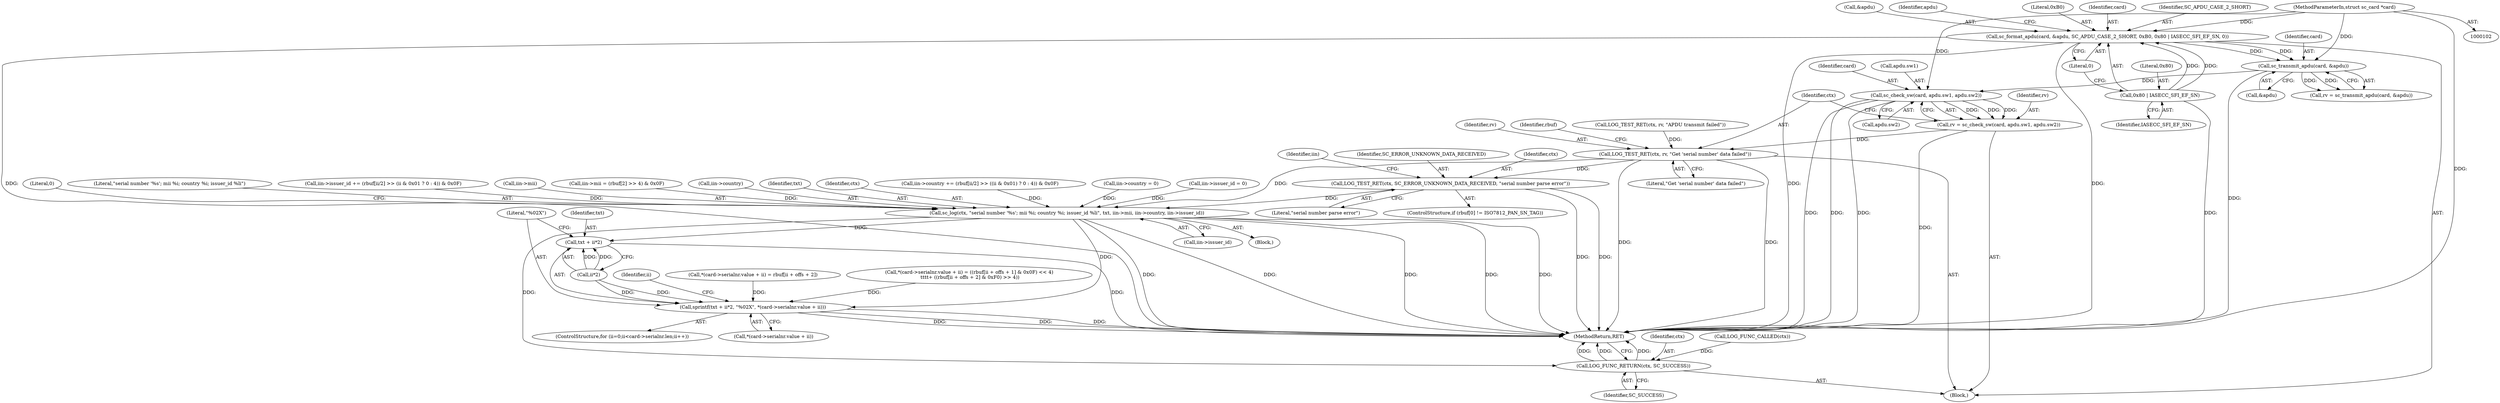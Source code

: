 digraph "0_OpenSC_8fe377e93b4b56060e5bbfb6f3142ceaeca744fa_10@pointer" {
"1000184" [label="(Call,sc_check_sw(card, apdu.sw1, apdu.sw2))"];
"1000174" [label="(Call,sc_transmit_apdu(card, &apdu))"];
"1000145" [label="(Call,sc_format_apdu(card, &apdu, SC_APDU_CASE_2_SHORT, 0xB0, 0x80 | IASECC_SFI_EF_SN, 0))"];
"1000103" [label="(MethodParameterIn,struct sc_card *card)"];
"1000151" [label="(Call,0x80 | IASECC_SFI_EF_SN)"];
"1000182" [label="(Call,rv = sc_check_sw(card, apdu.sw1, apdu.sw2))"];
"1000192" [label="(Call,LOG_TEST_RET(ctx, rv, \"Get 'serial number' data failed\"))"];
"1000202" [label="(Call,LOG_TEST_RET(ctx, SC_ERROR_UNKNOWN_DATA_RECEIVED, \"serial number parse error\"))"];
"1000435" [label="(Call,sc_log(ctx, \"serial number '%s'; mii %i; country %i; issuer_id %li\", txt, iin->mii, iin->country, iin->issuer_id))"];
"1000420" [label="(Call,sprintf(txt + ii*2, \"%02X\", *(card->serialnr.value + ii)))"];
"1000421" [label="(Call,txt + ii*2)"];
"1000461" [label="(Call,LOG_FUNC_RETURN(ctx, SC_SUCCESS))"];
"1000185" [label="(Identifier,card)"];
"1000423" [label="(Call,ii*2)"];
"1000217" [label="(Call,iin->country = 0)"];
"1000157" [label="(Identifier,apdu)"];
"1000150" [label="(Literal,0xB0)"];
"1000103" [label="(MethodParameterIn,struct sc_card *card)"];
"1000461" [label="(Call,LOG_FUNC_RETURN(ctx, SC_SUCCESS))"];
"1000146" [label="(Identifier,card)"];
"1000422" [label="(Identifier,txt)"];
"1000255" [label="(Call,iin->issuer_id = 0)"];
"1000175" [label="(Identifier,card)"];
"1000448" [label="(Literal,0)"];
"1000176" [label="(Call,&apdu)"];
"1000194" [label="(Identifier,rv)"];
"1000199" [label="(Identifier,rbuf)"];
"1000204" [label="(Identifier,SC_ERROR_UNKNOWN_DATA_RECEIVED)"];
"1000189" [label="(Call,apdu.sw2)"];
"1000435" [label="(Call,sc_log(ctx, \"serial number '%s'; mii %i; country %i; issuer_id %li\", txt, iin->mii, iin->country, iin->issuer_id))"];
"1000203" [label="(Identifier,ctx)"];
"1000192" [label="(Call,LOG_TEST_RET(ctx, rv, \"Get 'serial number' data failed\"))"];
"1000437" [label="(Literal,\"serial number '%s'; mii %i; country %i; issuer_id %li\")"];
"1000275" [label="(Call,iin->issuer_id += (rbuf[ii/2] >> (ii & 0x01 ? 0 : 4)) & 0x0F)"];
"1000445" [label="(Call,iin->issuer_id)"];
"1000154" [label="(Literal,0)"];
"1000407" [label="(ControlStructure,for (ii=0;ii<card->serialnr.len;ii++))"];
"1000464" [label="(MethodReturn,RET)"];
"1000205" [label="(Literal,\"serial number parse error\")"];
"1000196" [label="(ControlStructure,if (rbuf[0] != ISO7812_PAN_SN_TAG))"];
"1000439" [label="(Call,iin->mii)"];
"1000206" [label="(Call,iin->mii = (rbuf[2] >> 4) & 0x0F)"];
"1000174" [label="(Call,sc_transmit_apdu(card, &apdu))"];
"1000149" [label="(Identifier,SC_APDU_CASE_2_SHORT)"];
"1000419" [label="(Identifier,ii)"];
"1000426" [label="(Literal,\"%02X\")"];
"1000427" [label="(Call,*(card->serialnr.value + ii))"];
"1000184" [label="(Call,sc_check_sw(card, apdu.sw1, apdu.sw2))"];
"1000381" [label="(Call,*(card->serialnr.value + ii) = rbuf[ii + offs + 2])"];
"1000178" [label="(Call,LOG_TEST_RET(ctx, rv, \"APDU transmit failed\"))"];
"1000182" [label="(Call,rv = sc_check_sw(card, apdu.sw1, apdu.sw2))"];
"1000172" [label="(Call,rv = sc_transmit_apdu(card, &apdu))"];
"1000195" [label="(Literal,\"Get 'serial number' data failed\")"];
"1000462" [label="(Identifier,ctx)"];
"1000186" [label="(Call,apdu.sw1)"];
"1000208" [label="(Identifier,iin)"];
"1000327" [label="(Call,*(card->serialnr.value + ii) = ((rbuf[ii + offs + 1] & 0x0F) << 4)\n \t\t\t\t+ ((rbuf[ii + offs + 2] & 0xF0) >> 4))"];
"1000153" [label="(Identifier,IASECC_SFI_EF_SN)"];
"1000147" [label="(Call,&apdu)"];
"1000151" [label="(Call,0x80 | IASECC_SFI_EF_SN)"];
"1000145" [label="(Call,sc_format_apdu(card, &apdu, SC_APDU_CASE_2_SHORT, 0xB0, 0x80 | IASECC_SFI_EF_SN, 0))"];
"1000442" [label="(Call,iin->country)"];
"1000183" [label="(Identifier,rv)"];
"1000463" [label="(Identifier,SC_SUCCESS)"];
"1000105" [label="(Block,)"];
"1000193" [label="(Identifier,ctx)"];
"1000438" [label="(Identifier,txt)"];
"1000152" [label="(Literal,0x80)"];
"1000126" [label="(Call,LOG_FUNC_CALLED(ctx))"];
"1000436" [label="(Identifier,ctx)"];
"1000237" [label="(Call,iin->country += (rbuf[ii/2] >> ((ii & 0x01) ? 0 : 4)) & 0x0F)"];
"1000421" [label="(Call,txt + ii*2)"];
"1000420" [label="(Call,sprintf(txt + ii*2, \"%02X\", *(card->serialnr.value + ii)))"];
"1000202" [label="(Call,LOG_TEST_RET(ctx, SC_ERROR_UNKNOWN_DATA_RECEIVED, \"serial number parse error\"))"];
"1000405" [label="(Block,)"];
"1000184" -> "1000182"  [label="AST: "];
"1000184" -> "1000189"  [label="CFG: "];
"1000185" -> "1000184"  [label="AST: "];
"1000186" -> "1000184"  [label="AST: "];
"1000189" -> "1000184"  [label="AST: "];
"1000182" -> "1000184"  [label="CFG: "];
"1000184" -> "1000464"  [label="DDG: "];
"1000184" -> "1000464"  [label="DDG: "];
"1000184" -> "1000464"  [label="DDG: "];
"1000184" -> "1000182"  [label="DDG: "];
"1000184" -> "1000182"  [label="DDG: "];
"1000184" -> "1000182"  [label="DDG: "];
"1000174" -> "1000184"  [label="DDG: "];
"1000103" -> "1000184"  [label="DDG: "];
"1000174" -> "1000172"  [label="AST: "];
"1000174" -> "1000176"  [label="CFG: "];
"1000175" -> "1000174"  [label="AST: "];
"1000176" -> "1000174"  [label="AST: "];
"1000172" -> "1000174"  [label="CFG: "];
"1000174" -> "1000464"  [label="DDG: "];
"1000174" -> "1000172"  [label="DDG: "];
"1000174" -> "1000172"  [label="DDG: "];
"1000145" -> "1000174"  [label="DDG: "];
"1000145" -> "1000174"  [label="DDG: "];
"1000103" -> "1000174"  [label="DDG: "];
"1000145" -> "1000105"  [label="AST: "];
"1000145" -> "1000154"  [label="CFG: "];
"1000146" -> "1000145"  [label="AST: "];
"1000147" -> "1000145"  [label="AST: "];
"1000149" -> "1000145"  [label="AST: "];
"1000150" -> "1000145"  [label="AST: "];
"1000151" -> "1000145"  [label="AST: "];
"1000154" -> "1000145"  [label="AST: "];
"1000157" -> "1000145"  [label="CFG: "];
"1000145" -> "1000464"  [label="DDG: "];
"1000145" -> "1000464"  [label="DDG: "];
"1000145" -> "1000464"  [label="DDG: "];
"1000103" -> "1000145"  [label="DDG: "];
"1000151" -> "1000145"  [label="DDG: "];
"1000151" -> "1000145"  [label="DDG: "];
"1000103" -> "1000102"  [label="AST: "];
"1000103" -> "1000464"  [label="DDG: "];
"1000151" -> "1000153"  [label="CFG: "];
"1000152" -> "1000151"  [label="AST: "];
"1000153" -> "1000151"  [label="AST: "];
"1000154" -> "1000151"  [label="CFG: "];
"1000151" -> "1000464"  [label="DDG: "];
"1000182" -> "1000105"  [label="AST: "];
"1000183" -> "1000182"  [label="AST: "];
"1000193" -> "1000182"  [label="CFG: "];
"1000182" -> "1000464"  [label="DDG: "];
"1000182" -> "1000192"  [label="DDG: "];
"1000192" -> "1000105"  [label="AST: "];
"1000192" -> "1000195"  [label="CFG: "];
"1000193" -> "1000192"  [label="AST: "];
"1000194" -> "1000192"  [label="AST: "];
"1000195" -> "1000192"  [label="AST: "];
"1000199" -> "1000192"  [label="CFG: "];
"1000192" -> "1000464"  [label="DDG: "];
"1000192" -> "1000464"  [label="DDG: "];
"1000178" -> "1000192"  [label="DDG: "];
"1000192" -> "1000202"  [label="DDG: "];
"1000192" -> "1000435"  [label="DDG: "];
"1000202" -> "1000196"  [label="AST: "];
"1000202" -> "1000205"  [label="CFG: "];
"1000203" -> "1000202"  [label="AST: "];
"1000204" -> "1000202"  [label="AST: "];
"1000205" -> "1000202"  [label="AST: "];
"1000208" -> "1000202"  [label="CFG: "];
"1000202" -> "1000464"  [label="DDG: "];
"1000202" -> "1000464"  [label="DDG: "];
"1000202" -> "1000435"  [label="DDG: "];
"1000435" -> "1000405"  [label="AST: "];
"1000435" -> "1000445"  [label="CFG: "];
"1000436" -> "1000435"  [label="AST: "];
"1000437" -> "1000435"  [label="AST: "];
"1000438" -> "1000435"  [label="AST: "];
"1000439" -> "1000435"  [label="AST: "];
"1000442" -> "1000435"  [label="AST: "];
"1000445" -> "1000435"  [label="AST: "];
"1000448" -> "1000435"  [label="CFG: "];
"1000435" -> "1000464"  [label="DDG: "];
"1000435" -> "1000464"  [label="DDG: "];
"1000435" -> "1000464"  [label="DDG: "];
"1000435" -> "1000464"  [label="DDG: "];
"1000435" -> "1000464"  [label="DDG: "];
"1000435" -> "1000420"  [label="DDG: "];
"1000435" -> "1000421"  [label="DDG: "];
"1000206" -> "1000435"  [label="DDG: "];
"1000237" -> "1000435"  [label="DDG: "];
"1000217" -> "1000435"  [label="DDG: "];
"1000275" -> "1000435"  [label="DDG: "];
"1000255" -> "1000435"  [label="DDG: "];
"1000435" -> "1000461"  [label="DDG: "];
"1000420" -> "1000407"  [label="AST: "];
"1000420" -> "1000427"  [label="CFG: "];
"1000421" -> "1000420"  [label="AST: "];
"1000426" -> "1000420"  [label="AST: "];
"1000427" -> "1000420"  [label="AST: "];
"1000419" -> "1000420"  [label="CFG: "];
"1000420" -> "1000464"  [label="DDG: "];
"1000420" -> "1000464"  [label="DDG: "];
"1000420" -> "1000464"  [label="DDG: "];
"1000423" -> "1000420"  [label="DDG: "];
"1000423" -> "1000420"  [label="DDG: "];
"1000327" -> "1000420"  [label="DDG: "];
"1000381" -> "1000420"  [label="DDG: "];
"1000421" -> "1000423"  [label="CFG: "];
"1000422" -> "1000421"  [label="AST: "];
"1000423" -> "1000421"  [label="AST: "];
"1000426" -> "1000421"  [label="CFG: "];
"1000421" -> "1000464"  [label="DDG: "];
"1000423" -> "1000421"  [label="DDG: "];
"1000423" -> "1000421"  [label="DDG: "];
"1000461" -> "1000105"  [label="AST: "];
"1000461" -> "1000463"  [label="CFG: "];
"1000462" -> "1000461"  [label="AST: "];
"1000463" -> "1000461"  [label="AST: "];
"1000464" -> "1000461"  [label="CFG: "];
"1000461" -> "1000464"  [label="DDG: "];
"1000461" -> "1000464"  [label="DDG: "];
"1000461" -> "1000464"  [label="DDG: "];
"1000126" -> "1000461"  [label="DDG: "];
}
